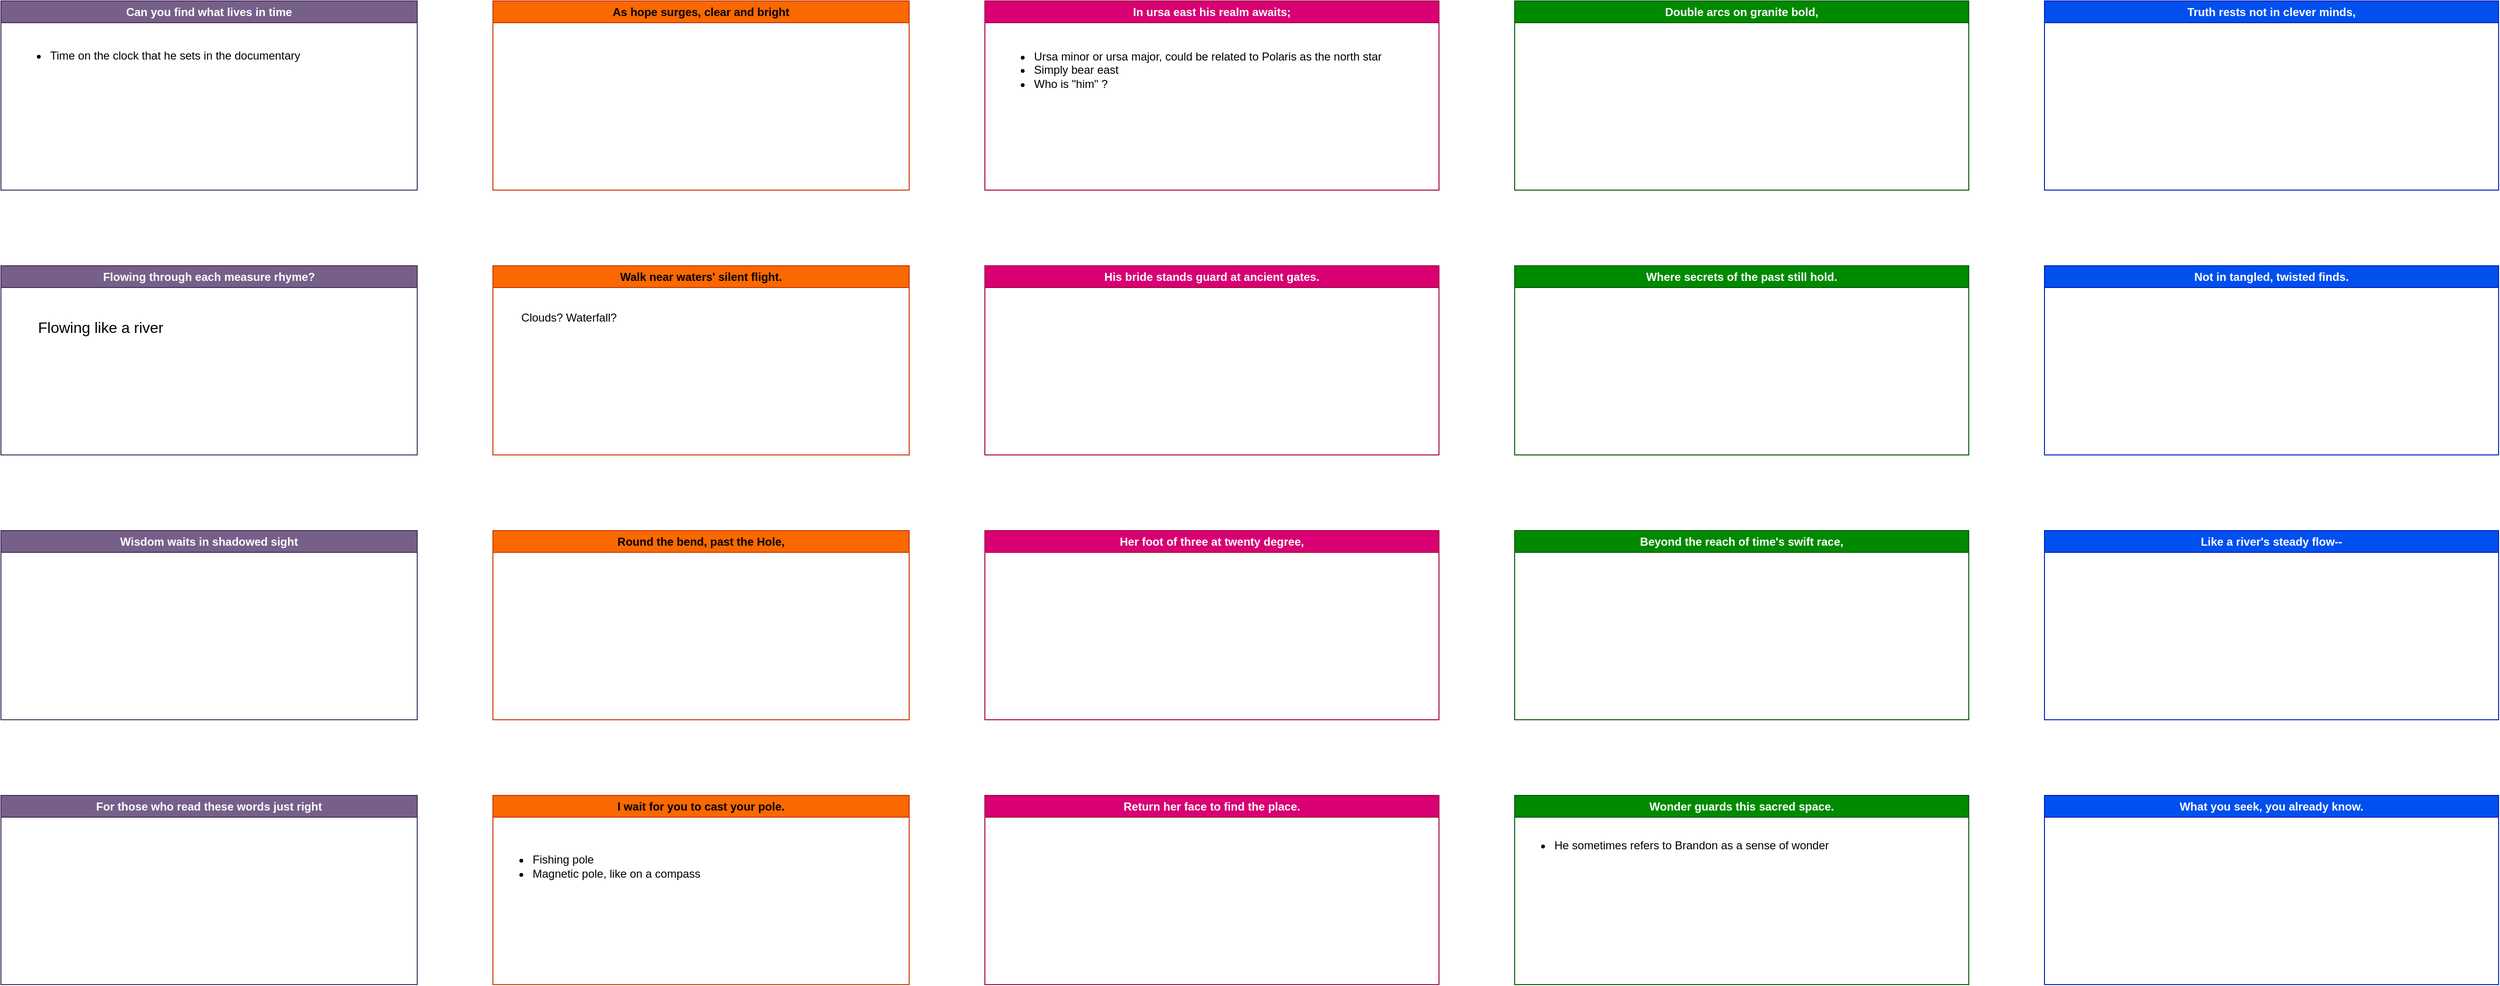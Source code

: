 <mxfile version="27.1.3">
  <diagram name="Page-1" id="DjgQMxx4YX86uawwIfCN">
    <mxGraphModel dx="684" dy="1342" grid="1" gridSize="10" guides="1" tooltips="1" connect="1" arrows="1" fold="1" page="1" pageScale="1" pageWidth="850" pageHeight="1100" math="0" shadow="0">
      <root>
        <mxCell id="0" />
        <mxCell id="1" parent="0" />
        <mxCell id="o5h4FEqRYWTWmx7VqW2a-1" value="Can you find what lives in time" style="swimlane;whiteSpace=wrap;html=1;fillColor=#76608a;fontColor=#ffffff;strokeColor=#432D57;" vertex="1" parent="1">
          <mxGeometry x="40" y="40" width="440" height="200" as="geometry" />
        </mxCell>
        <mxCell id="o5h4FEqRYWTWmx7VqW2a-2" value="&lt;ul&gt;&lt;li&gt;Time on the clock that he sets in the documentary&lt;/li&gt;&lt;/ul&gt;" style="text;html=1;align=left;verticalAlign=middle;resizable=0;points=[];autosize=1;strokeColor=none;fillColor=none;" vertex="1" parent="o5h4FEqRYWTWmx7VqW2a-1">
          <mxGeometry x="10" y="33" width="330" height="50" as="geometry" />
        </mxCell>
        <mxCell id="o5h4FEqRYWTWmx7VqW2a-3" value="Flowing through each measure rhyme?" style="swimlane;whiteSpace=wrap;html=1;fillColor=#76608a;fontColor=#ffffff;strokeColor=#432D57;" vertex="1" parent="1">
          <mxGeometry x="40" y="320" width="440" height="200" as="geometry" />
        </mxCell>
        <mxCell id="o5h4FEqRYWTWmx7VqW2a-26" value="Flowing like a river" style="text;html=1;align=center;verticalAlign=middle;resizable=0;points=[];autosize=1;strokeColor=none;fillColor=none;fontSize=16;" vertex="1" parent="o5h4FEqRYWTWmx7VqW2a-3">
          <mxGeometry x="30" y="50" width="150" height="30" as="geometry" />
        </mxCell>
        <mxCell id="o5h4FEqRYWTWmx7VqW2a-4" value="Wisdom waits in shadowed sight" style="swimlane;whiteSpace=wrap;html=1;fillColor=#76608a;fontColor=#ffffff;strokeColor=#432D57;" vertex="1" parent="1">
          <mxGeometry x="40" y="600" width="440" height="200" as="geometry" />
        </mxCell>
        <mxCell id="o5h4FEqRYWTWmx7VqW2a-5" value="For those who read these words just right" style="swimlane;whiteSpace=wrap;html=1;fillColor=#76608a;fontColor=#ffffff;strokeColor=#432D57;" vertex="1" parent="1">
          <mxGeometry x="40" y="880" width="440" height="200" as="geometry" />
        </mxCell>
        <mxCell id="o5h4FEqRYWTWmx7VqW2a-6" value="As hope surges, clear and bright" style="swimlane;whiteSpace=wrap;html=1;fillColor=#fa6800;fontColor=#000000;strokeColor=#C73500;" vertex="1" parent="1">
          <mxGeometry x="560" y="40" width="440" height="200" as="geometry" />
        </mxCell>
        <mxCell id="o5h4FEqRYWTWmx7VqW2a-7" value="Walk near waters&#39; silent flight." style="swimlane;whiteSpace=wrap;html=1;fillColor=#fa6800;fontColor=#000000;strokeColor=#C73500;" vertex="1" parent="1">
          <mxGeometry x="560" y="320" width="440" height="200" as="geometry" />
        </mxCell>
        <mxCell id="o5h4FEqRYWTWmx7VqW2a-8" value="Clouds? Waterfall?" style="text;html=1;align=center;verticalAlign=middle;resizable=0;points=[];autosize=1;strokeColor=none;fillColor=none;" vertex="1" parent="o5h4FEqRYWTWmx7VqW2a-7">
          <mxGeometry x="20" y="40" width="120" height="30" as="geometry" />
        </mxCell>
        <mxCell id="o5h4FEqRYWTWmx7VqW2a-9" value="Round the bend, past the Hole," style="swimlane;whiteSpace=wrap;html=1;fillColor=#fa6800;fontColor=#000000;strokeColor=#C73500;" vertex="1" parent="1">
          <mxGeometry x="560" y="600" width="440" height="200" as="geometry" />
        </mxCell>
        <mxCell id="o5h4FEqRYWTWmx7VqW2a-10" value="I wait for you to cast your pole." style="swimlane;whiteSpace=wrap;html=1;fillColor=#fa6800;fontColor=#000000;strokeColor=#C73500;" vertex="1" parent="1">
          <mxGeometry x="560" y="880" width="440" height="200" as="geometry" />
        </mxCell>
        <mxCell id="o5h4FEqRYWTWmx7VqW2a-11" value="&lt;ul&gt;&lt;li&gt;Fishing pole&lt;/li&gt;&lt;li&gt;Magnetic pole, like on a compass&lt;/li&gt;&lt;/ul&gt;" style="text;html=1;align=left;verticalAlign=middle;resizable=0;points=[];autosize=1;strokeColor=none;fillColor=none;" vertex="1" parent="o5h4FEqRYWTWmx7VqW2a-10">
          <mxGeometry y="40" width="240" height="70" as="geometry" />
        </mxCell>
        <mxCell id="o5h4FEqRYWTWmx7VqW2a-12" value="In ursa east his realm awaits;" style="swimlane;whiteSpace=wrap;html=1;fillColor=#d80073;fontColor=#ffffff;strokeColor=#A50040;" vertex="1" parent="1">
          <mxGeometry x="1080" y="40" width="480" height="200" as="geometry" />
        </mxCell>
        <mxCell id="o5h4FEqRYWTWmx7VqW2a-13" value="&lt;ul&gt;&lt;li&gt;Ursa minor or ursa major, could be related to Polaris as the north star&lt;/li&gt;&lt;li&gt;Simply bear east&lt;/li&gt;&lt;li&gt;Who is &quot;him&quot; ?&lt;/li&gt;&lt;/ul&gt;" style="text;html=1;align=left;verticalAlign=middle;resizable=0;points=[];autosize=1;strokeColor=none;fillColor=none;" vertex="1" parent="o5h4FEqRYWTWmx7VqW2a-12">
          <mxGeometry x="10" y="33.0" width="430" height="80" as="geometry" />
        </mxCell>
        <mxCell id="o5h4FEqRYWTWmx7VqW2a-14" value="His bride stands guard at ancient gates." style="swimlane;whiteSpace=wrap;html=1;fillColor=#d80073;fontColor=#ffffff;strokeColor=#A50040;" vertex="1" parent="1">
          <mxGeometry x="1080" y="320" width="480" height="200" as="geometry" />
        </mxCell>
        <mxCell id="o5h4FEqRYWTWmx7VqW2a-15" value="Her foot of three at twenty degree," style="swimlane;whiteSpace=wrap;html=1;fillColor=#d80073;fontColor=#ffffff;strokeColor=#A50040;" vertex="1" parent="1">
          <mxGeometry x="1080" y="600" width="480" height="200" as="geometry" />
        </mxCell>
        <mxCell id="o5h4FEqRYWTWmx7VqW2a-16" value="Return her face to find the place." style="swimlane;whiteSpace=wrap;html=1;fillColor=#d80073;fontColor=#ffffff;strokeColor=#A50040;" vertex="1" parent="1">
          <mxGeometry x="1080" y="880" width="480" height="200" as="geometry" />
        </mxCell>
        <mxCell id="o5h4FEqRYWTWmx7VqW2a-17" value="Double arcs on granite bold," style="swimlane;whiteSpace=wrap;html=1;fillColor=#008a00;fontColor=#ffffff;strokeColor=#005700;" vertex="1" parent="1">
          <mxGeometry x="1640" y="40" width="480" height="200" as="geometry" />
        </mxCell>
        <mxCell id="o5h4FEqRYWTWmx7VqW2a-18" value="Where secrets of the past still hold." style="swimlane;whiteSpace=wrap;html=1;fillColor=#008a00;fontColor=#ffffff;strokeColor=#005700;" vertex="1" parent="1">
          <mxGeometry x="1640" y="320" width="480" height="200" as="geometry" />
        </mxCell>
        <mxCell id="o5h4FEqRYWTWmx7VqW2a-19" value="Beyond the reach of time&#39;s swift race," style="swimlane;whiteSpace=wrap;html=1;fillColor=#008a00;fontColor=#ffffff;strokeColor=#005700;" vertex="1" parent="1">
          <mxGeometry x="1640" y="600" width="480" height="200" as="geometry" />
        </mxCell>
        <mxCell id="o5h4FEqRYWTWmx7VqW2a-20" value="Wonder guards this sacred space." style="swimlane;whiteSpace=wrap;html=1;fillColor=#008a00;fontColor=#ffffff;strokeColor=#005700;" vertex="1" parent="1">
          <mxGeometry x="1640" y="880" width="480" height="200" as="geometry" />
        </mxCell>
        <mxCell id="o5h4FEqRYWTWmx7VqW2a-21" value="&lt;ul&gt;&lt;li&gt;He sometimes refers to Brandon as a sense of wonder&lt;/li&gt;&lt;/ul&gt;" style="text;html=1;align=left;verticalAlign=middle;resizable=0;points=[];autosize=1;strokeColor=none;fillColor=none;" vertex="1" parent="o5h4FEqRYWTWmx7VqW2a-20">
          <mxGeometry y="28" width="350" height="50" as="geometry" />
        </mxCell>
        <mxCell id="o5h4FEqRYWTWmx7VqW2a-22" value="Truth rests not in clever minds," style="swimlane;whiteSpace=wrap;html=1;fillColor=#0050ef;fontColor=#ffffff;strokeColor=#001DBC;" vertex="1" parent="1">
          <mxGeometry x="2200" y="40" width="480" height="200" as="geometry" />
        </mxCell>
        <mxCell id="o5h4FEqRYWTWmx7VqW2a-23" value="Not in tangled, twisted finds." style="swimlane;whiteSpace=wrap;html=1;fillColor=#0050ef;fontColor=#ffffff;strokeColor=#001DBC;" vertex="1" parent="1">
          <mxGeometry x="2200" y="320" width="480" height="200" as="geometry" />
        </mxCell>
        <mxCell id="o5h4FEqRYWTWmx7VqW2a-24" value="Like a river&#39;s steady flow--" style="swimlane;whiteSpace=wrap;html=1;fillColor=#0050ef;fontColor=#ffffff;strokeColor=#001DBC;" vertex="1" parent="1">
          <mxGeometry x="2200" y="600" width="480" height="200" as="geometry" />
        </mxCell>
        <mxCell id="o5h4FEqRYWTWmx7VqW2a-25" value="What you seek, you already know." style="swimlane;whiteSpace=wrap;html=1;fillColor=#0050ef;fontColor=#ffffff;strokeColor=#001DBC;" vertex="1" parent="1">
          <mxGeometry x="2200" y="880" width="480" height="200" as="geometry" />
        </mxCell>
      </root>
    </mxGraphModel>
  </diagram>
</mxfile>
